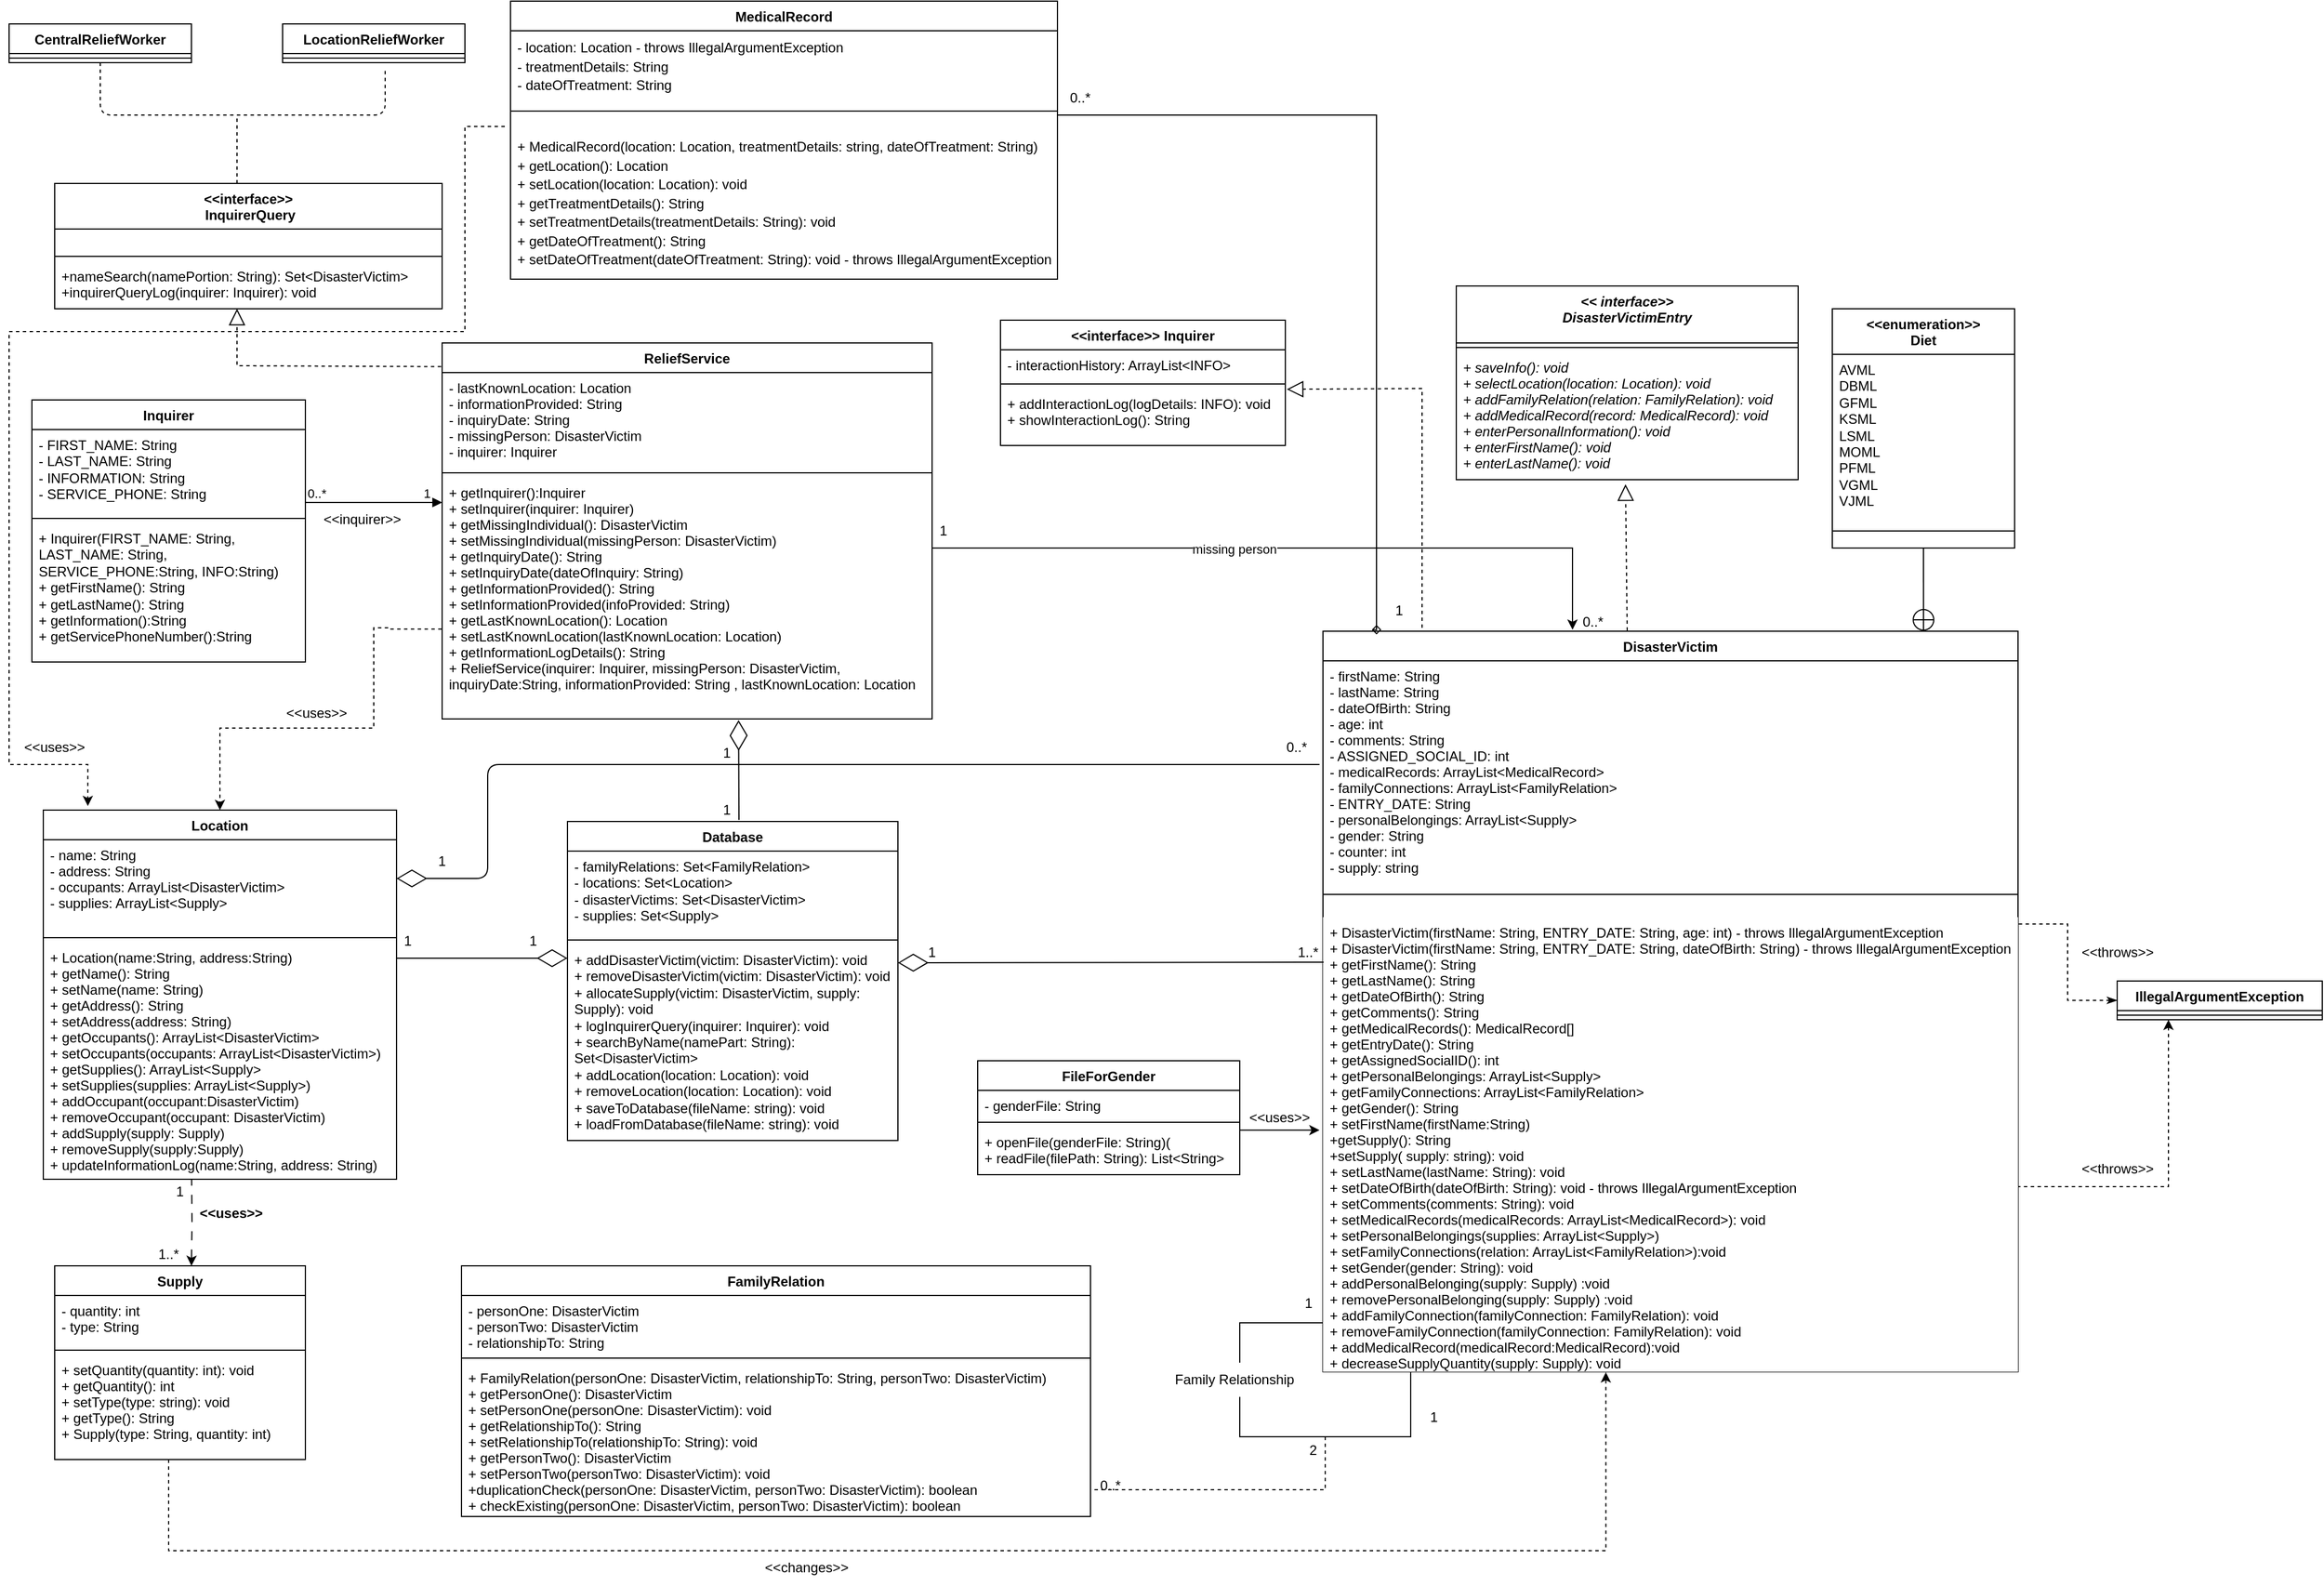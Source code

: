 <mxfile>
    <diagram id="PWnaJAAjkvpCzAV3E7b1" name="Page-1">
        <mxGraphModel dx="1518" dy="1553" grid="1" gridSize="10" guides="0" tooltips="1" connect="1" arrows="1" fold="1" page="1" pageScale="1" pageWidth="850" pageHeight="1100" math="0" shadow="0">
            <root>
                <mxCell id="0"/>
                <mxCell id="1" parent="0"/>
                <mxCell id="8" style="edgeStyle=orthogonalEdgeStyle;rounded=0;orthogonalLoop=1;jettySize=auto;html=1;exitX=0.5;exitY=1;exitDx=0;exitDy=0;entryX=1;entryY=0.826;entryDx=0;entryDy=0;entryPerimeter=0;endArrow=none;endFill=0;dashed=1;" parent="1" source="9" target="17" edge="1">
                    <mxGeometry relative="1" as="geometry">
                        <mxPoint x="655" y="620" as="targetPoint"/>
                    </mxGeometry>
                </mxCell>
                <mxCell id="9" value="" style="html=1;whiteSpace=wrap;" parent="1" vertex="1">
                    <mxGeometry x="580" y="460" width="150" height="100" as="geometry"/>
                </mxCell>
                <mxCell id="10" value="DisasterVictim" style="swimlane;fontStyle=1;align=center;verticalAlign=top;childLayout=stackLayout;horizontal=1;startSize=26;horizontalStack=0;resizeParent=1;resizeParentMax=0;resizeLast=0;collapsible=1;marginBottom=0;" parent="1" vertex="1">
                    <mxGeometry x="653" y="-147" width="610" height="650" as="geometry"/>
                </mxCell>
                <mxCell id="11" value="- firstName: String&#10;- lastName: String&#10;- dateOfBirth: String&#10;- age: int&#10;- comments: String&#10;- ASSIGNED_SOCIAL_ID: int&#10;- medicalRecords: ArrayList&lt;MedicalRecord&gt;&#10;- familyConnections: ArrayList&lt;FamilyRelation&gt;&#10;- ENTRY_DATE: String&#10;- personalBelongings: ArrayList&lt;Supply&gt;&#10;- gender: String&#10;- counter: int&#10;- supply: string&#10;" style="text;strokeColor=none;fillColor=none;align=left;verticalAlign=top;spacingLeft=4;spacingRight=4;overflow=hidden;rotatable=0;points=[[0,0.5],[1,0.5]];portConstraint=eastwest;fontStyle=0" parent="10" vertex="1">
                    <mxGeometry y="26" width="610" height="185" as="geometry"/>
                </mxCell>
                <mxCell id="12" value="" style="line;strokeWidth=1;fillColor=none;align=left;verticalAlign=middle;spacingTop=-1;spacingLeft=3;spacingRight=3;rotatable=0;labelPosition=right;points=[];portConstraint=eastwest;strokeColor=inherit;fontStyle=0" parent="10" vertex="1">
                    <mxGeometry y="211" width="610" height="40" as="geometry"/>
                </mxCell>
                <mxCell id="13" value="+ DisasterVictim(firstName: String, ENTRY_DATE: String, age: int) - throws IllegalArgumentException &#10;+ DisasterVictim(firstName: String, ENTRY_DATE: String, dateOfBirth: String) - throws IllegalArgumentException &#10;+ getFirstName(): String&#10;+ getLastName(): String&#10;+ getDateOfBirth(): String&#10;+ getComments(): String&#10;+ getMedicalRecords(): MedicalRecord[]&#10;+ getEntryDate(): String&#10;+ getAssignedSocialID(): int&#10;+ getPersonalBelongings: ArrayList&lt;Supply&gt;&#10;+ getFamilyConnections: ArrayList&lt;FamilyRelation&gt;&#10;+ getGender(): String&#10;+ setFirstName(firstName:String)&#10;+getSupply(): String&#10;+setSupply( supply: string): void&#10;+ setLastName(lastName: String): void&#10;+ setDateOfBirth(dateOfBirth: String): void - throws IllegalArgumentException &#10;+ setComments(comments: String): void&#10;+ setMedicalRecords(medicalRecords: ArrayList&lt;MedicalRecord&gt;): void&#10;+ setPersonalBelongings(supplies: ArrayList&lt;Supply&gt;)&#10;+ setFamilyConnections(relation: ArrayList&lt;FamilyRelation&gt;):void&#10;+ setGender(gender: String): void&#10;+ addPersonalBelonging(supply: Supply) :void&#10;+ removePersonalBelonging(supply: Supply) :void&#10;+ addFamilyConnection(familyConnection: FamilyRelation): void&#10;+ removeFamilyConnection(familyConnection: FamilyRelation): void&#10;+ addMedicalRecord(medicalRecord:MedicalRecord):void&#10;+ decreaseSupplyQuantity(supply: Supply): void &#10;" style="text;strokeColor=none;fillColor=default;align=left;verticalAlign=top;spacingLeft=4;spacingRight=4;overflow=hidden;rotatable=0;points=[[0,0.5],[1,0.5]];portConstraint=eastwest;fontStyle=0" parent="10" vertex="1">
                    <mxGeometry y="251" width="610" height="399" as="geometry"/>
                </mxCell>
                <mxCell id="14" value="FamilyRelation" style="swimlane;fontStyle=1;align=center;verticalAlign=top;childLayout=stackLayout;horizontal=1;startSize=26;horizontalStack=0;resizeParent=1;resizeParentMax=0;resizeLast=0;collapsible=1;marginBottom=0;" parent="1" vertex="1">
                    <mxGeometry x="-103" y="410" width="552" height="220" as="geometry"/>
                </mxCell>
                <mxCell id="15" value="- personOne: DisasterVictim&#10;- personTwo: DisasterVictim&#10;- relationshipTo: String&#10;&#10;" style="text;strokeColor=none;fillColor=none;align=left;verticalAlign=top;spacingLeft=4;spacingRight=4;overflow=hidden;rotatable=0;points=[[0,0.5],[1,0.5]];portConstraint=eastwest;fontStyle=0" parent="14" vertex="1">
                    <mxGeometry y="26" width="552" height="51" as="geometry"/>
                </mxCell>
                <mxCell id="16" value="" style="line;strokeWidth=1;fillColor=none;align=left;verticalAlign=middle;spacingTop=-1;spacingLeft=3;spacingRight=3;rotatable=0;labelPosition=right;points=[];portConstraint=eastwest;strokeColor=inherit;fontStyle=0" parent="14" vertex="1">
                    <mxGeometry y="77" width="552" height="8" as="geometry"/>
                </mxCell>
                <mxCell id="17" value="+ FamilyRelation(personOne: DisasterVictim, relationshipTo: String, personTwo: DisasterVictim)&#10;+ getPersonOne(): DisasterVictim&#10;+ setPersonOne(personOne: DisasterVictim): void&#10;+ getRelationshipTo(): String&#10;+ setRelationshipTo(relationshipTo: String): void&#10;+ getPersonTwo(): DisasterVictim&#10;+ setPersonTwo(personTwo: DisasterVictim): void&#10;+duplicationCheck(personOne: DisasterVictim, personTwo: DisasterVictim): boolean&#10;+ checkExisting(personOne: DisasterVictim, personTwo: DisasterVictim): boolean&#10;" style="text;strokeColor=none;fillColor=none;align=left;verticalAlign=top;spacingLeft=4;spacingRight=4;overflow=hidden;rotatable=0;points=[[0,0.5],[1,0.5]];portConstraint=eastwest;fontStyle=0" parent="14" vertex="1">
                    <mxGeometry y="85" width="552" height="135" as="geometry"/>
                </mxCell>
                <mxCell id="18" value="ReliefService" style="swimlane;fontStyle=1;align=center;verticalAlign=top;childLayout=stackLayout;horizontal=1;startSize=26;horizontalStack=0;resizeParent=1;resizeParentMax=0;resizeLast=0;collapsible=1;marginBottom=0;" parent="1" vertex="1">
                    <mxGeometry x="-120" y="-400" width="430" height="330" as="geometry"/>
                </mxCell>
                <mxCell id="19" value="- lastKnownLocation: Location&#10;- informationProvided: String&#10;- inquiryDate: String&#10;- missingPerson: DisasterVictim&#10;- inquirer: Inquirer" style="text;strokeColor=none;fillColor=none;align=left;verticalAlign=top;spacingLeft=4;spacingRight=4;overflow=hidden;rotatable=0;points=[[0,0.5],[1,0.5]];portConstraint=eastwest;fontStyle=0" parent="18" vertex="1">
                    <mxGeometry y="26" width="430" height="84" as="geometry"/>
                </mxCell>
                <mxCell id="20" value="" style="line;strokeWidth=1;fillColor=none;align=left;verticalAlign=middle;spacingTop=-1;spacingLeft=3;spacingRight=3;rotatable=0;labelPosition=right;points=[];portConstraint=eastwest;strokeColor=inherit;fontStyle=0" parent="18" vertex="1">
                    <mxGeometry y="110" width="430" height="8" as="geometry"/>
                </mxCell>
                <mxCell id="21" value="+ getInquirer():Inquirer&#10;+ setInquirer(inquirer: Inquirer)&#10;+ getMissingIndividual(): DisasterVictim&#10;+ setMissingIndividual(missingPerson: DisasterVictim)&#10;+ getInquiryDate(): String&#10;+ setInquiryDate(dateOfInquiry: String)&#10;+ getInformationProvided(): String&#10;+ setInformationProvided(infoProvided: String)&#10;+ getLastKnownLocation(): Location&#10;+ setLastKnownLocation(lastKnownLocation: Location)&#10;+ getInformationLogDetails(): String&#10;+ ReliefService(inquirer: Inquirer, missingPerson: DisasterVictim,&#10;inquiryDate:String, informationProvided: String , lastKnownLocation: Location &#10;" style="text;strokeColor=none;fillColor=none;align=left;verticalAlign=top;spacingLeft=4;spacingRight=4;overflow=hidden;rotatable=0;points=[[0,0.5],[1,0.5]];portConstraint=eastwest;fontStyle=0" parent="18" vertex="1">
                    <mxGeometry y="118" width="430" height="212" as="geometry"/>
                </mxCell>
                <mxCell id="22" value="Location" style="swimlane;fontStyle=1;align=center;verticalAlign=top;childLayout=stackLayout;horizontal=1;startSize=26;horizontalStack=0;resizeParent=1;resizeParentMax=0;resizeLast=0;collapsible=1;marginBottom=0;" parent="1" vertex="1">
                    <mxGeometry x="-470" y="10" width="310" height="324" as="geometry"/>
                </mxCell>
                <mxCell id="23" value="- name: String&#10;- address: String&#10;- occupants: ArrayList&lt;DisasterVictim&gt;&#10;- supplies: ArrayList&lt;Supply&gt;&#10;&#10;" style="text;strokeColor=none;fillColor=none;align=left;verticalAlign=top;spacingLeft=4;spacingRight=4;overflow=hidden;rotatable=0;points=[[0,0.5],[1,0.5]];portConstraint=eastwest;fontStyle=0" parent="22" vertex="1">
                    <mxGeometry y="26" width="310" height="82" as="geometry"/>
                </mxCell>
                <mxCell id="24" value="" style="line;strokeWidth=1;fillColor=none;align=left;verticalAlign=middle;spacingTop=-1;spacingLeft=3;spacingRight=3;rotatable=0;labelPosition=right;points=[];portConstraint=eastwest;strokeColor=inherit;fontStyle=0" parent="22" vertex="1">
                    <mxGeometry y="108" width="310" height="8" as="geometry"/>
                </mxCell>
                <mxCell id="25" value="+ Location(name:String, address:String)&#10;+ getName(): String&#10;+ setName(name: String)&#10;+ getAddress(): String&#10;+ setAddress(address: String)&#10;+ getOccupants(): ArrayList&lt;DisasterVictim&gt;&#10;+ setOccupants(occupants: ArrayList&lt;DisasterVictim&gt;)&#10;+ getSupplies(): ArrayList&lt;Supply&gt;&#10;+ setSupplies(supplies: ArrayList&lt;Supply&gt;)&#10;+ addOccupant(occupant:DisasterVictim)&#10;+ removeOccupant(occupant: DisasterVictim)&#10;+ addSupply(supply: Supply)&#10;+ removeSupply(supply:Supply)&#10;+ updateInformationLog(name:String, address: String)&#10;" style="text;strokeColor=none;fillColor=none;align=left;verticalAlign=top;spacingLeft=4;spacingRight=4;overflow=hidden;rotatable=0;points=[[0,0.5],[1,0.5]];portConstraint=eastwest;fontStyle=0" parent="22" vertex="1">
                    <mxGeometry y="116" width="310" height="208" as="geometry"/>
                </mxCell>
                <mxCell id="30" value="Supply" style="swimlane;fontStyle=1;align=center;verticalAlign=top;childLayout=stackLayout;horizontal=1;startSize=26;horizontalStack=0;resizeParent=1;resizeParentMax=0;resizeLast=0;collapsible=1;marginBottom=0;" parent="1" vertex="1">
                    <mxGeometry x="-460" y="410" width="220" height="170" as="geometry"/>
                </mxCell>
                <mxCell id="31" value="- quantity: int &#10;- type: String " style="text;strokeColor=none;fillColor=none;align=left;verticalAlign=top;spacingLeft=4;spacingRight=4;overflow=hidden;rotatable=0;points=[[0,0.5],[1,0.5]];portConstraint=eastwest;fontStyle=0" parent="30" vertex="1">
                    <mxGeometry y="26" width="220" height="44" as="geometry"/>
                </mxCell>
                <mxCell id="32" value="" style="line;strokeWidth=1;fillColor=none;align=left;verticalAlign=middle;spacingTop=-1;spacingLeft=3;spacingRight=3;rotatable=0;labelPosition=right;points=[];portConstraint=eastwest;strokeColor=inherit;fontStyle=0" parent="30" vertex="1">
                    <mxGeometry y="70" width="220" height="8" as="geometry"/>
                </mxCell>
                <mxCell id="33" value="+ setQuantity(quantity: int): void&#10;+ getQuantity(): int &#10;+ setType(type: string): void &#10;+ getType(): String &#10;+ Supply(type: String, quantity: int) " style="text;strokeColor=none;fillColor=none;align=left;verticalAlign=top;spacingLeft=4;spacingRight=4;overflow=hidden;rotatable=0;points=[[0,0.5],[1,0.5]];portConstraint=eastwest;fontStyle=0" parent="30" vertex="1">
                    <mxGeometry y="78" width="220" height="92" as="geometry"/>
                </mxCell>
                <mxCell id="34" value="MedicalRecord" style="swimlane;fontStyle=1;align=center;verticalAlign=top;childLayout=stackLayout;horizontal=1;startSize=26;horizontalStack=0;resizeParent=1;resizeParentMax=0;resizeLast=0;collapsible=1;marginBottom=0;whiteSpace=wrap;html=1;" parent="1" vertex="1">
                    <mxGeometry x="-60" y="-700" width="480" height="244" as="geometry"/>
                </mxCell>
                <mxCell id="35" value="&lt;span id=&quot;docs-internal-guid-a7ea7992-7fff-9580-d091-3d27df31a496&quot;&gt;&lt;p style=&quot;line-height:1.38;margin-top:0pt;margin-bottom:0pt;&quot; dir=&quot;ltr&quot;&gt;&lt;span style=&quot;font-family: Arial, sans-serif; background-color: transparent; font-variant-numeric: normal; font-variant-east-asian: normal; font-variant-alternates: normal; font-variant-position: normal; vertical-align: baseline; white-space-collapse: preserve;&quot;&gt;- location: Location - throws IllegalArgumentException&lt;/span&gt;&lt;/p&gt;&lt;p style=&quot;line-height:1.38;margin-top:0pt;margin-bottom:0pt;&quot; dir=&quot;ltr&quot;&gt;&lt;span style=&quot;font-family: Arial, sans-serif; background-color: transparent; font-variant-numeric: normal; font-variant-east-asian: normal; font-variant-alternates: normal; font-variant-position: normal; vertical-align: baseline; white-space-collapse: preserve;&quot;&gt;- treatmentDetails: String&lt;/span&gt;&lt;/p&gt;&lt;p style=&quot;line-height:1.38;margin-top:0pt;margin-bottom:0pt;&quot; dir=&quot;ltr&quot;&gt;&lt;span style=&quot;font-family: Arial, sans-serif; background-color: transparent; font-variant-numeric: normal; font-variant-east-asian: normal; font-variant-alternates: normal; font-variant-position: normal; vertical-align: baseline; white-space-collapse: preserve;&quot;&gt;- dateOfTreatment: String&lt;/span&gt;&lt;span style=&quot;font-family: Arial, sans-serif; background-color: transparent; font-variant-numeric: normal; font-variant-east-asian: normal; font-variant-alternates: normal; font-variant-position: normal; vertical-align: baseline; white-space-collapse: preserve;&quot;&gt;&lt;br&gt;&lt;br&gt;&lt;/span&gt;&lt;/p&gt;&lt;br&gt;&lt;/span&gt;" style="text;strokeColor=none;fillColor=none;align=left;verticalAlign=top;spacingLeft=4;spacingRight=4;overflow=hidden;rotatable=0;points=[[0,0.5],[1,0.5]];portConstraint=eastwest;whiteSpace=wrap;html=1;fontStyle=0" parent="34" vertex="1">
                    <mxGeometry y="26" width="480" height="54" as="geometry"/>
                </mxCell>
                <mxCell id="36" value="" style="line;strokeWidth=1;fillColor=none;align=left;verticalAlign=middle;spacingTop=-1;spacingLeft=3;spacingRight=3;rotatable=0;labelPosition=right;points=[];portConstraint=eastwest;strokeColor=inherit;fontStyle=0" parent="34" vertex="1">
                    <mxGeometry y="80" width="480" height="33" as="geometry"/>
                </mxCell>
                <mxCell id="37" value="&lt;p style=&quot;line-height: 1.38; margin-top: 0pt; margin-bottom: 0pt;&quot; dir=&quot;ltr&quot;&gt;&lt;span style=&quot;font-family: Arial, sans-serif; background-color: transparent; font-variant-numeric: normal; font-variant-east-asian: normal; font-variant-alternates: normal; font-variant-position: normal; vertical-align: baseline; white-space-collapse: preserve;&quot;&gt;&lt;font style=&quot;font-size: 12px;&quot;&gt;+ MedicalRecord(location: Location, treatmentDetails: string, dateOfTreatment: String)&lt;/font&gt;&lt;/span&gt;&lt;/p&gt;&lt;p style=&quot;line-height: 1.38; margin-top: 0pt; margin-bottom: 0pt;&quot; dir=&quot;ltr&quot;&gt;&lt;span style=&quot;font-family: Arial, sans-serif; background-color: transparent; font-variant-numeric: normal; font-variant-east-asian: normal; font-variant-alternates: normal; font-variant-position: normal; vertical-align: baseline; white-space-collapse: preserve;&quot;&gt;&lt;font style=&quot;font-size: 12px;&quot;&gt;+ getLocation(): Location&lt;/font&gt;&lt;/span&gt;&lt;/p&gt;&lt;p style=&quot;line-height: 1.38; margin-top: 0pt; margin-bottom: 0pt;&quot; dir=&quot;ltr&quot;&gt;&lt;span style=&quot;font-family: Arial, sans-serif; background-color: transparent; font-variant-numeric: normal; font-variant-east-asian: normal; font-variant-alternates: normal; font-variant-position: normal; vertical-align: baseline; white-space-collapse: preserve;&quot;&gt;&lt;font style=&quot;font-size: 12px;&quot;&gt;+ setLocation(location: Location): void&lt;/font&gt;&lt;/span&gt;&lt;/p&gt;&lt;p style=&quot;line-height: 1.38; margin-top: 0pt; margin-bottom: 0pt;&quot; dir=&quot;ltr&quot;&gt;&lt;span style=&quot;font-family: Arial, sans-serif; background-color: transparent; font-variant-numeric: normal; font-variant-east-asian: normal; font-variant-alternates: normal; font-variant-position: normal; vertical-align: baseline; white-space-collapse: preserve;&quot;&gt;&lt;font style=&quot;font-size: 12px;&quot;&gt;+ getTreatmentDetails(): String&lt;/font&gt;&lt;/span&gt;&lt;/p&gt;&lt;p style=&quot;line-height: 1.38; margin-top: 0pt; margin-bottom: 0pt;&quot; dir=&quot;ltr&quot;&gt;&lt;span style=&quot;font-family: Arial, sans-serif; background-color: transparent; font-variant-numeric: normal; font-variant-east-asian: normal; font-variant-alternates: normal; font-variant-position: normal; vertical-align: baseline; white-space-collapse: preserve;&quot;&gt;&lt;font style=&quot;font-size: 12px;&quot;&gt;+ setTreatmentDetails(treatmentDetails: String): void&lt;/font&gt;&lt;/span&gt;&lt;/p&gt;&lt;p style=&quot;line-height: 1.38; margin-top: 0pt; margin-bottom: 0pt;&quot; dir=&quot;ltr&quot;&gt;&lt;span style=&quot;font-family: Arial, sans-serif; background-color: transparent; font-variant-numeric: normal; font-variant-east-asian: normal; font-variant-alternates: normal; font-variant-position: normal; vertical-align: baseline; white-space-collapse: preserve;&quot;&gt;&lt;font style=&quot;font-size: 12px;&quot;&gt;+ getDateOfTreatment(): String&lt;/font&gt;&lt;/span&gt;&lt;/p&gt;&lt;p style=&quot;line-height: 1.38; margin-top: 0pt; margin-bottom: 0pt;&quot; dir=&quot;ltr&quot;&gt;&lt;span style=&quot;font-family: Arial, sans-serif; background-color: transparent; font-variant-numeric: normal; font-variant-east-asian: normal; font-variant-alternates: normal; font-variant-position: normal; vertical-align: baseline; white-space-collapse: preserve;&quot;&gt;&lt;font style=&quot;font-size: 12px;&quot;&gt;+ setDateOfTreatment(dateOfTreatment: String): void - throws IllegalArgumentException&lt;/font&gt;&lt;/span&gt;&lt;/p&gt;" style="text;strokeColor=none;fillColor=none;align=left;verticalAlign=top;spacingLeft=4;spacingRight=4;overflow=hidden;rotatable=0;points=[[0,0.5],[1,0.5]];portConstraint=eastwest;whiteSpace=wrap;html=1;fontStyle=0" parent="34" vertex="1">
                    <mxGeometry y="113" width="480" height="131" as="geometry"/>
                </mxCell>
                <mxCell id="41" value="&amp;lt;&amp;lt;enumeration&amp;gt;&amp;gt; &lt;br&gt;Diet" style="swimlane;fontStyle=1;align=center;verticalAlign=top;childLayout=stackLayout;horizontal=1;startSize=40;horizontalStack=0;resizeParent=1;resizeParentMax=0;resizeLast=0;collapsible=1;marginBottom=0;whiteSpace=wrap;html=1;" parent="1" vertex="1">
                    <mxGeometry x="1100" y="-430" width="160" height="210" as="geometry"/>
                </mxCell>
                <mxCell id="42" value="&lt;div&gt;AVML&amp;nbsp;&lt;/div&gt;&lt;div&gt;DBML&amp;nbsp;&lt;/div&gt;&lt;div&gt;GFML&amp;nbsp;&lt;/div&gt;&lt;div&gt;KSML&lt;/div&gt;&lt;div&gt;LSML&amp;nbsp;&lt;/div&gt;&lt;div&gt;MOML&lt;/div&gt;&lt;div&gt;PFML&amp;nbsp;&lt;/div&gt;&lt;div&gt;VGML&amp;nbsp;&lt;/div&gt;&lt;div&gt;VJML&lt;/div&gt;&lt;div&gt;&lt;br&gt;&lt;/div&gt;" style="text;strokeColor=none;fillColor=none;align=left;verticalAlign=top;spacingLeft=4;spacingRight=4;overflow=hidden;rotatable=0;points=[[0,0.5],[1,0.5]];portConstraint=eastwest;whiteSpace=wrap;html=1;fontStyle=0" parent="41" vertex="1">
                    <mxGeometry y="40" width="160" height="140" as="geometry"/>
                </mxCell>
                <mxCell id="43" value="" style="line;strokeWidth=1;fillColor=none;align=left;verticalAlign=middle;spacingTop=-1;spacingLeft=3;spacingRight=3;rotatable=0;labelPosition=right;points=[];portConstraint=eastwest;strokeColor=inherit;fontStyle=0" parent="41" vertex="1">
                    <mxGeometry y="180" width="160" height="30" as="geometry"/>
                </mxCell>
                <mxCell id="58" value="" style="endArrow=circlePlus;startArrow=none;endFill=0;startFill=0;endSize=8;html=1;rounded=0;exitX=0.5;exitY=1;exitDx=0;exitDy=0;entryX=0.864;entryY=0;entryDx=0;entryDy=0;entryPerimeter=0;" parent="1" source="41" target="10" edge="1">
                    <mxGeometry width="160" relative="1" as="geometry">
                        <mxPoint x="680" y="-260" as="sourcePoint"/>
                        <mxPoint x="840" y="-260" as="targetPoint"/>
                    </mxGeometry>
                </mxCell>
                <mxCell id="60" value="Family Relationship" style="text;html=1;align=center;verticalAlign=middle;resizable=0;points=[];autosize=1;fillColor=default;" parent="1" vertex="1">
                    <mxGeometry x="510" y="495" width="130" height="30" as="geometry"/>
                </mxCell>
                <mxCell id="61" value="0..*" style="text;html=1;align=center;verticalAlign=middle;resizable=0;points=[];autosize=1;strokeColor=none;fillColor=none;" parent="1" vertex="1">
                    <mxGeometry x="446" y="588" width="40" height="30" as="geometry"/>
                </mxCell>
                <mxCell id="62" value="2" style="text;html=1;align=center;verticalAlign=middle;resizable=0;points=[];autosize=1;strokeColor=none;fillColor=none;" parent="1" vertex="1">
                    <mxGeometry x="629" y="557" width="30" height="30" as="geometry"/>
                </mxCell>
                <mxCell id="63" value="1" style="text;html=1;align=center;verticalAlign=middle;resizable=0;points=[];autosize=1;strokeColor=none;fillColor=none;" parent="1" vertex="1">
                    <mxGeometry x="625" y="428" width="30" height="30" as="geometry"/>
                </mxCell>
                <mxCell id="64" value="1" style="text;html=1;align=center;verticalAlign=middle;resizable=0;points=[];autosize=1;strokeColor=none;fillColor=none;" parent="1" vertex="1">
                    <mxGeometry x="735" y="528" width="30" height="30" as="geometry"/>
                </mxCell>
                <mxCell id="65" style="edgeStyle=orthogonalEdgeStyle;rounded=0;orthogonalLoop=1;jettySize=auto;html=1;exitX=0.25;exitY=1;exitDx=0;exitDy=0;entryX=1;entryY=0.75;entryDx=0;entryDy=0;dashed=1;startArrow=classic;startFill=1;endArrow=none;endFill=0;" parent="1" source="66" target="10" edge="1">
                    <mxGeometry relative="1" as="geometry"/>
                </mxCell>
                <mxCell id="66" value="IllegalArgumentException" style="swimlane;fontStyle=1;align=center;verticalAlign=top;childLayout=stackLayout;horizontal=1;startSize=26;horizontalStack=0;resizeParent=1;resizeParentMax=0;resizeLast=0;collapsible=1;marginBottom=0;whiteSpace=wrap;html=1;" parent="1" vertex="1">
                    <mxGeometry x="1350" y="160" width="180" height="34" as="geometry"/>
                </mxCell>
                <mxCell id="67" value="" style="line;strokeWidth=1;fillColor=none;align=left;verticalAlign=middle;spacingTop=-1;spacingLeft=3;spacingRight=3;rotatable=0;labelPosition=right;points=[];portConstraint=eastwest;strokeColor=inherit;" parent="66" vertex="1">
                    <mxGeometry y="26" width="180" height="8" as="geometry"/>
                </mxCell>
                <mxCell id="68" style="edgeStyle=orthogonalEdgeStyle;rounded=0;orthogonalLoop=1;jettySize=auto;html=1;exitX=0;exitY=0.5;exitDx=0;exitDy=0;entryX=1;entryY=0.015;entryDx=0;entryDy=0;entryPerimeter=0;endArrow=none;endFill=0;startArrow=classicThin;startFill=1;dashed=1;" parent="1" source="66" target="13" edge="1">
                    <mxGeometry relative="1" as="geometry"/>
                </mxCell>
                <mxCell id="69" value="&amp;lt;&amp;lt;throws&amp;gt;&amp;gt;" style="text;html=1;align=center;verticalAlign=middle;resizable=0;points=[];autosize=1;strokeColor=none;fillColor=none;" parent="1" vertex="1">
                    <mxGeometry x="1305" y="120" width="90" height="30" as="geometry"/>
                </mxCell>
                <mxCell id="70" value="&amp;lt;&amp;lt;throws&amp;gt;&amp;gt;" style="text;html=1;align=center;verticalAlign=middle;resizable=0;points=[];autosize=1;strokeColor=none;fillColor=none;" parent="1" vertex="1">
                    <mxGeometry x="1305" y="310" width="90" height="30" as="geometry"/>
                </mxCell>
                <mxCell id="71" value="Database" style="swimlane;fontStyle=1;align=center;verticalAlign=top;childLayout=stackLayout;horizontal=1;startSize=26;horizontalStack=0;resizeParent=1;resizeParentMax=0;resizeLast=0;collapsible=1;marginBottom=0;whiteSpace=wrap;html=1;" parent="1" vertex="1">
                    <mxGeometry x="-10" y="20" width="290" height="280" as="geometry"/>
                </mxCell>
                <mxCell id="72" value="&lt;div&gt;&lt;span style=&quot;background-color: initial;&quot;&gt;- familyRelations: Set&amp;lt;FamilyRelation&amp;gt;&lt;/span&gt;&lt;/div&gt;&lt;div&gt;- locations: Set&amp;lt;Location&amp;gt;&lt;/div&gt;&lt;div&gt;&lt;div&gt;- disasterVictims: Set&amp;lt;DisasterVictim&amp;gt;&lt;/div&gt;&lt;div&gt;- supplies: Set&amp;lt;Supply&amp;gt;&lt;/div&gt;&lt;/div&gt;&lt;div&gt;&lt;br&gt;&lt;/div&gt;" style="text;strokeColor=none;fillColor=none;align=left;verticalAlign=top;spacingLeft=4;spacingRight=4;overflow=hidden;rotatable=0;points=[[0,0.5],[1,0.5]];portConstraint=eastwest;whiteSpace=wrap;html=1;" parent="71" vertex="1">
                    <mxGeometry y="26" width="290" height="74" as="geometry"/>
                </mxCell>
                <mxCell id="73" value="" style="line;strokeWidth=1;fillColor=none;align=left;verticalAlign=middle;spacingTop=-1;spacingLeft=3;spacingRight=3;rotatable=0;labelPosition=right;points=[];portConstraint=eastwest;strokeColor=inherit;" parent="71" vertex="1">
                    <mxGeometry y="100" width="290" height="8" as="geometry"/>
                </mxCell>
                <mxCell id="74" value="&lt;div&gt;+ addDisasterVictim(victim: DisasterVictim): void&lt;/div&gt;&lt;div&gt;+ removeDisasterVictim(victim: DisasterVictim): void&lt;/div&gt;&lt;div&gt;+ allocateSupply(victim: DisasterVictim, supply: Supply): void&lt;/div&gt;&lt;div&gt;+ logInquirerQuery(inquirer: Inquirer): void&lt;/div&gt;&lt;div&gt;+ searchByName(namePart: String): Set&amp;lt;DisasterVictim&amp;gt;&lt;/div&gt;&lt;div&gt;+ addLocation(location: Location): void&lt;/div&gt;&lt;div&gt;+ removeLocation(location: Location): void&lt;/div&gt;&lt;div&gt;+ saveToDatabase(fileName: string): void &amp;nbsp;&amp;nbsp;&lt;/div&gt;&lt;div&gt;+ loadFromDatabase(fileName: string): void&lt;/div&gt;&lt;div&gt;&lt;br&gt;&lt;/div&gt;" style="text;strokeColor=none;fillColor=none;align=left;verticalAlign=top;spacingLeft=4;spacingRight=4;overflow=hidden;rotatable=0;points=[[0,0.5],[1,0.5]];portConstraint=eastwest;whiteSpace=wrap;html=1;" parent="71" vertex="1">
                    <mxGeometry y="108" width="290" height="172" as="geometry"/>
                </mxCell>
                <mxCell id="86" value="&lt;&lt; interface&gt;&gt;&#10;DisasterVictimEntry" style="swimlane;fontStyle=3;align=center;verticalAlign=top;childLayout=stackLayout;horizontal=1;startSize=50;horizontalStack=0;resizeParent=1;resizeParentMax=0;resizeLast=0;collapsible=1;marginBottom=0;" parent="1" vertex="1">
                    <mxGeometry x="770" y="-450" width="300" height="170" as="geometry"/>
                </mxCell>
                <mxCell id="87" value="" style="line;strokeWidth=1;fillColor=none;align=left;verticalAlign=middle;spacingTop=-1;spacingLeft=3;spacingRight=3;rotatable=0;labelPosition=right;points=[];portConstraint=eastwest;strokeColor=inherit;fontStyle=2" parent="86" vertex="1">
                    <mxGeometry y="50" width="300" height="8" as="geometry"/>
                </mxCell>
                <mxCell id="88" value="+ saveInfo(): void &#10;+ selectLocation(location: Location): void &#10;+ addFamilyRelation(relation: FamilyRelation): void&#10;+ addMedicalRecord(record: MedicalRecord): void&#10;+ enterPersonalInformation(): void&#10;+ enterFirstName(): void&#10;+ enterLastName(): void&#10;&#10;&#10;" style="text;strokeColor=none;fillColor=none;align=left;verticalAlign=top;spacingLeft=4;spacingRight=4;overflow=hidden;rotatable=0;points=[[0,0.5],[1,0.5]];portConstraint=eastwest;fontStyle=2" parent="86" vertex="1">
                    <mxGeometry y="58" width="300" height="112" as="geometry"/>
                </mxCell>
                <mxCell id="102" value="Inquirer" style="swimlane;fontStyle=1;align=center;verticalAlign=top;childLayout=stackLayout;horizontal=1;startSize=26;horizontalStack=0;resizeParent=1;resizeParentMax=0;resizeLast=0;collapsible=1;marginBottom=0;whiteSpace=wrap;html=1;" parent="1" vertex="1">
                    <mxGeometry x="-480" y="-350" width="240" height="230" as="geometry"/>
                </mxCell>
                <mxCell id="103" value="&lt;div&gt;- FIRST_NAME: String&lt;/div&gt;&lt;div&gt;- LAST_NAME: String&lt;/div&gt;&lt;div&gt;- INFORMATION: String&lt;/div&gt;&lt;div&gt;- SERVICE_PHONE: String&lt;/div&gt;&lt;div&gt;&lt;br&gt;&lt;/div&gt;" style="text;strokeColor=none;fillColor=none;align=left;verticalAlign=top;spacingLeft=4;spacingRight=4;overflow=hidden;rotatable=0;points=[[0,0.5],[1,0.5]];portConstraint=eastwest;whiteSpace=wrap;html=1;" parent="102" vertex="1">
                    <mxGeometry y="26" width="240" height="74" as="geometry"/>
                </mxCell>
                <mxCell id="104" value="" style="line;strokeWidth=1;fillColor=none;align=left;verticalAlign=middle;spacingTop=-1;spacingLeft=3;spacingRight=3;rotatable=0;labelPosition=right;points=[];portConstraint=eastwest;strokeColor=inherit;" parent="102" vertex="1">
                    <mxGeometry y="100" width="240" height="8" as="geometry"/>
                </mxCell>
                <mxCell id="105" value="&lt;div&gt;+ Inquirer(FIRST_NAME: String, LAST_NAME: String, SERVICE_PHONE:String, INFO:String)&lt;/div&gt;&lt;div&gt;+ getFirstName(): String&lt;/div&gt;&lt;div&gt;+ getLastName(): String&lt;/div&gt;&lt;div&gt;+ getInformation():String&lt;/div&gt;&lt;div&gt;+ getServicePhoneNumber():String&lt;/div&gt;&lt;div&gt;&lt;br&gt;&lt;/div&gt;" style="text;strokeColor=none;fillColor=none;align=left;verticalAlign=top;spacingLeft=4;spacingRight=4;overflow=hidden;rotatable=0;points=[[0,0.5],[1,0.5]];portConstraint=eastwest;whiteSpace=wrap;html=1;" parent="102" vertex="1">
                    <mxGeometry y="108" width="240" height="122" as="geometry"/>
                </mxCell>
                <mxCell id="110" value="" style="endArrow=block;endFill=1;html=1;edgeStyle=orthogonalEdgeStyle;align=left;verticalAlign=top;" parent="1" edge="1">
                    <mxGeometry x="-1" relative="1" as="geometry">
                        <mxPoint x="-240" y="-260" as="sourcePoint"/>
                        <mxPoint x="-120" y="-260" as="targetPoint"/>
                    </mxGeometry>
                </mxCell>
                <mxCell id="114" value="" style="endArrow=none;html=1;edgeStyle=orthogonalEdgeStyle;" parent="1" edge="1">
                    <mxGeometry relative="1" as="geometry">
                        <mxPoint x="-240" y="-260" as="sourcePoint"/>
                        <mxPoint x="-130" y="-260" as="targetPoint"/>
                    </mxGeometry>
                </mxCell>
                <mxCell id="115" value="0..*" style="edgeLabel;resizable=0;html=1;align=left;verticalAlign=bottom;" parent="114" connectable="0" vertex="1">
                    <mxGeometry x="-1" relative="1" as="geometry"/>
                </mxCell>
                <mxCell id="116" value="1" style="edgeLabel;resizable=0;html=1;align=right;verticalAlign=bottom;" parent="114" connectable="0" vertex="1">
                    <mxGeometry x="1" relative="1" as="geometry"/>
                </mxCell>
                <mxCell id="122" value="&lt;div&gt;&amp;lt;&amp;lt;interface&amp;gt;&amp;gt;&lt;/div&gt;&lt;div&gt;&amp;nbsp;InquirerQuery&lt;/div&gt;" style="swimlane;fontStyle=1;align=center;verticalAlign=top;childLayout=stackLayout;horizontal=1;startSize=40;horizontalStack=0;resizeParent=1;resizeParentMax=0;resizeLast=0;collapsible=1;marginBottom=0;whiteSpace=wrap;html=1;" parent="1" vertex="1">
                    <mxGeometry x="-460" y="-540" width="340" height="110" as="geometry"/>
                </mxCell>
                <mxCell id="123" value="&lt;div&gt;&lt;br&gt;&lt;/div&gt;" style="text;strokeColor=none;fillColor=none;align=left;verticalAlign=top;spacingLeft=4;spacingRight=4;overflow=hidden;rotatable=0;points=[[0,0.5],[1,0.5]];portConstraint=eastwest;whiteSpace=wrap;html=1;" parent="122" vertex="1">
                    <mxGeometry y="40" width="340" height="20" as="geometry"/>
                </mxCell>
                <mxCell id="124" value="" style="line;strokeWidth=1;fillColor=none;align=left;verticalAlign=middle;spacingTop=-1;spacingLeft=3;spacingRight=3;rotatable=0;labelPosition=right;points=[];portConstraint=eastwest;strokeColor=inherit;" parent="122" vertex="1">
                    <mxGeometry y="60" width="340" height="8" as="geometry"/>
                </mxCell>
                <mxCell id="125" value="+nameSearch(namePortion: String): Set&amp;lt;DisasterVictim&amp;gt;&lt;br&gt;+inquirerQueryLog(inquirer: Inquirer): void" style="text;strokeColor=none;fillColor=none;align=left;verticalAlign=top;spacingLeft=4;spacingRight=4;overflow=hidden;rotatable=0;points=[[0,0.5],[1,0.5]];portConstraint=eastwest;whiteSpace=wrap;html=1;" parent="122" vertex="1">
                    <mxGeometry y="68" width="340" height="42" as="geometry"/>
                </mxCell>
                <mxCell id="126" value="" style="endArrow=block;dashed=1;endFill=0;endSize=12;html=1;rounded=0;exitX=-0.002;exitY=0.063;exitDx=0;exitDy=0;exitPerimeter=0;" parent="1" source="18" edge="1">
                    <mxGeometry width="160" relative="1" as="geometry">
                        <mxPoint x="-340" y="-380" as="sourcePoint"/>
                        <mxPoint x="-300" y="-430" as="targetPoint"/>
                        <Array as="points">
                            <mxPoint x="-300" y="-380"/>
                        </Array>
                    </mxGeometry>
                </mxCell>
                <mxCell id="127" style="edgeStyle=orthogonalEdgeStyle;rounded=0;orthogonalLoop=1;jettySize=auto;html=1;exitX=-0.001;exitY=0.628;exitDx=0;exitDy=0;dashed=1;endArrow=classic;endFill=1;entryX=0.5;entryY=0;entryDx=0;entryDy=0;exitPerimeter=0;" parent="1" source="21" target="22" edge="1">
                    <mxGeometry relative="1" as="geometry">
                        <mxPoint x="-360" y="-62.42" as="targetPoint"/>
                        <mxPoint x="-165.5" y="-90.0" as="sourcePoint"/>
                        <Array as="points">
                            <mxPoint x="-166" y="-149"/>
                            <mxPoint x="-166" y="-150"/>
                            <mxPoint x="-180" y="-150"/>
                            <mxPoint x="-180" y="-62"/>
                            <mxPoint x="-315" y="-62"/>
                        </Array>
                    </mxGeometry>
                </mxCell>
                <mxCell id="129" style="edgeStyle=orthogonalEdgeStyle;rounded=0;orthogonalLoop=1;jettySize=auto;html=1;dashed=1;dashPattern=8 8;endArrow=none;endFill=0;startArrow=classic;startFill=1;entryX=0.42;entryY=1.002;entryDx=0;entryDy=0;entryPerimeter=0;" parent="1" target="25" edge="1">
                    <mxGeometry relative="1" as="geometry">
                        <mxPoint x="-340" y="340" as="targetPoint"/>
                        <Array as="points"/>
                        <mxPoint x="-340" y="410" as="sourcePoint"/>
                    </mxGeometry>
                </mxCell>
                <mxCell id="130" value="&lt;&lt;uses&gt;&gt;" style="text;align=center;fontStyle=1;verticalAlign=middle;spacingLeft=3;spacingRight=3;strokeColor=none;rotatable=0;points=[[0,0.5],[1,0.5]];portConstraint=eastwest;" parent="1" vertex="1">
                    <mxGeometry x="-340" y="350" width="70" height="26" as="geometry"/>
                </mxCell>
                <mxCell id="134" value="1..*" style="text;html=1;strokeColor=none;fillColor=none;align=center;verticalAlign=middle;whiteSpace=wrap;rounded=0;" parent="1" vertex="1">
                    <mxGeometry x="-380" y="390" width="40" height="20" as="geometry"/>
                </mxCell>
                <mxCell id="135" value="1" style="text;html=1;strokeColor=none;fillColor=none;align=center;verticalAlign=middle;whiteSpace=wrap;rounded=0;" parent="1" vertex="1">
                    <mxGeometry x="-380" y="330" width="60" height="30" as="geometry"/>
                </mxCell>
                <mxCell id="136" style="edgeStyle=orthogonalEdgeStyle;rounded=0;orthogonalLoop=1;jettySize=auto;html=1;endArrow=classic;endFill=1;dashed=1;entryX=0.407;entryY=1.001;entryDx=0;entryDy=0;entryPerimeter=0;" parent="1" target="13" edge="1">
                    <mxGeometry relative="1" as="geometry">
                        <mxPoint x="1430" y="660" as="targetPoint"/>
                        <Array as="points">
                            <mxPoint x="-360" y="660"/>
                            <mxPoint x="901" y="660"/>
                        </Array>
                        <mxPoint x="-360" y="580" as="sourcePoint"/>
                    </mxGeometry>
                </mxCell>
                <mxCell id="137" value="&amp;lt;&amp;lt;changes&amp;gt;&amp;gt;" style="text;html=1;strokeColor=none;fillColor=none;align=center;verticalAlign=middle;whiteSpace=wrap;rounded=0;" parent="1" vertex="1">
                    <mxGeometry x="170" y="660" width="60" height="30" as="geometry"/>
                </mxCell>
                <mxCell id="139" value="&amp;lt;&amp;lt;uses&amp;gt;&amp;gt;" style="text;html=1;strokeColor=none;fillColor=none;align=center;verticalAlign=middle;whiteSpace=wrap;rounded=0;" parent="1" vertex="1">
                    <mxGeometry x="-260" y="-90" width="60" height="30" as="geometry"/>
                </mxCell>
                <mxCell id="140" value="&amp;lt;&amp;lt;inquirer&amp;gt;&amp;gt;" style="text;html=1;strokeColor=none;fillColor=none;align=center;verticalAlign=middle;whiteSpace=wrap;rounded=0;" parent="1" vertex="1">
                    <mxGeometry x="-220" y="-260" width="60" height="30" as="geometry"/>
                </mxCell>
                <mxCell id="141" value="" style="endArrow=diamondThin;endFill=0;endSize=24;html=1;" parent="1" edge="1">
                    <mxGeometry width="160" relative="1" as="geometry">
                        <mxPoint x="-160" y="140" as="sourcePoint"/>
                        <mxPoint x="-10" y="140" as="targetPoint"/>
                    </mxGeometry>
                </mxCell>
                <mxCell id="144" value="1" style="text;html=1;strokeColor=none;fillColor=none;align=center;verticalAlign=middle;whiteSpace=wrap;rounded=0;" parent="1" vertex="1">
                    <mxGeometry x="-180" y="110" width="60" height="30" as="geometry"/>
                </mxCell>
                <mxCell id="145" value="1" style="text;html=1;strokeColor=none;fillColor=none;align=center;verticalAlign=middle;whiteSpace=wrap;rounded=0;" parent="1" vertex="1">
                    <mxGeometry x="-70" y="110" width="60" height="30" as="geometry"/>
                </mxCell>
                <mxCell id="146" value="" style="endArrow=diamondThin;endFill=0;endSize=24;html=1;exitX=0.001;exitY=0.099;exitDx=0;exitDy=0;exitPerimeter=0;" parent="1" source="13" edge="1">
                    <mxGeometry width="160" relative="1" as="geometry">
                        <mxPoint x="650" y="148" as="sourcePoint"/>
                        <mxPoint x="280" y="144" as="targetPoint"/>
                    </mxGeometry>
                </mxCell>
                <mxCell id="148" value="1" style="text;html=1;strokeColor=none;fillColor=none;align=center;verticalAlign=middle;whiteSpace=wrap;rounded=0;" parent="1" vertex="1">
                    <mxGeometry x="280" y="120" width="60" height="30" as="geometry"/>
                </mxCell>
                <mxCell id="149" value="1..*" style="text;html=1;strokeColor=none;fillColor=none;align=center;verticalAlign=middle;whiteSpace=wrap;rounded=0;" parent="1" vertex="1">
                    <mxGeometry x="610" y="120" width="60" height="30" as="geometry"/>
                </mxCell>
                <mxCell id="150" value="" style="endArrow=diamondThin;endFill=0;endSize=24;html=1;entryX=0.605;entryY=1.005;entryDx=0;entryDy=0;entryPerimeter=0;exitX=0.519;exitY=-0.005;exitDx=0;exitDy=0;exitPerimeter=0;" parent="1" source="71" target="21" edge="1">
                    <mxGeometry width="160" relative="1" as="geometry">
                        <mxPoint x="140" y="-20" as="sourcePoint"/>
                        <mxPoint x="220" y="-20" as="targetPoint"/>
                    </mxGeometry>
                </mxCell>
                <mxCell id="153" value="1" style="text;html=1;strokeColor=none;fillColor=none;align=center;verticalAlign=middle;whiteSpace=wrap;rounded=0;" parent="1" vertex="1">
                    <mxGeometry x="120" width="20" height="20" as="geometry"/>
                </mxCell>
                <mxCell id="156" value="1" style="text;html=1;strokeColor=none;fillColor=none;align=center;verticalAlign=middle;whiteSpace=wrap;rounded=0;" parent="1" vertex="1">
                    <mxGeometry x="120" y="-50" width="20" height="20" as="geometry"/>
                </mxCell>
                <mxCell id="157" value="FileForGender" style="swimlane;fontStyle=1;align=center;verticalAlign=top;childLayout=stackLayout;horizontal=1;startSize=26;horizontalStack=0;resizeParent=1;resizeParentMax=0;resizeLast=0;collapsible=1;marginBottom=0;" parent="1" vertex="1">
                    <mxGeometry x="350" y="230" width="230" height="100" as="geometry"/>
                </mxCell>
                <mxCell id="158" value="- genderFile: String" style="text;strokeColor=none;fillColor=none;align=left;verticalAlign=top;spacingLeft=4;spacingRight=4;overflow=hidden;rotatable=0;points=[[0,0.5],[1,0.5]];portConstraint=eastwest;" parent="157" vertex="1">
                    <mxGeometry y="26" width="230" height="24" as="geometry"/>
                </mxCell>
                <mxCell id="159" value="" style="line;strokeWidth=1;fillColor=none;align=left;verticalAlign=middle;spacingTop=-1;spacingLeft=3;spacingRight=3;rotatable=0;labelPosition=right;points=[];portConstraint=eastwest;strokeColor=inherit;" parent="157" vertex="1">
                    <mxGeometry y="50" width="230" height="8" as="geometry"/>
                </mxCell>
                <mxCell id="162" style="edgeStyle=orthogonalEdgeStyle;rounded=0;orthogonalLoop=1;jettySize=auto;html=1;endArrow=none;endFill=0;startArrow=classic;startFill=1;entryX=1;entryY=0.04;entryDx=0;entryDy=0;entryPerimeter=0;" parent="157" target="160" edge="1">
                    <mxGeometry relative="1" as="geometry">
                        <mxPoint x="150" y="60" as="targetPoint"/>
                        <mxPoint x="300" y="60.93" as="sourcePoint"/>
                        <Array as="points">
                            <mxPoint x="230" y="61"/>
                        </Array>
                    </mxGeometry>
                </mxCell>
                <mxCell id="160" value="+ openFile(genderFile: String)(&#10;+ readFile(filePath: String): List&lt;String&gt;" style="text;strokeColor=none;fillColor=none;align=left;verticalAlign=top;spacingLeft=4;spacingRight=4;overflow=hidden;rotatable=0;points=[[0,0.5],[1,0.5]];portConstraint=eastwest;" parent="157" vertex="1">
                    <mxGeometry y="58" width="230" height="42" as="geometry"/>
                </mxCell>
                <mxCell id="163" value="&amp;lt;&amp;lt;uses&amp;gt;&amp;gt;" style="text;html=1;strokeColor=none;fillColor=none;align=center;verticalAlign=middle;whiteSpace=wrap;rounded=0;" parent="1" vertex="1">
                    <mxGeometry x="590" y="270" width="50" height="20" as="geometry"/>
                </mxCell>
                <mxCell id="164" style="edgeStyle=orthogonalEdgeStyle;rounded=0;orthogonalLoop=1;jettySize=auto;html=1;dashed=1;endArrow=classic;endFill=1;entryX=0.126;entryY=-0.011;entryDx=0;entryDy=0;entryPerimeter=0;" parent="1" target="22" edge="1">
                    <mxGeometry relative="1" as="geometry">
                        <mxPoint x="-360" y="-30" as="targetPoint"/>
                        <mxPoint x="-65" y="-590" as="sourcePoint"/>
                        <Array as="points">
                            <mxPoint x="-100" y="-590"/>
                            <mxPoint x="-100" y="-410"/>
                            <mxPoint x="-500" y="-410"/>
                            <mxPoint x="-500" y="-30"/>
                            <mxPoint x="-431" y="-30"/>
                        </Array>
                    </mxGeometry>
                </mxCell>
                <mxCell id="165" value="&amp;lt;&amp;lt;uses&amp;gt;&amp;gt;" style="text;html=1;strokeColor=none;fillColor=none;align=center;verticalAlign=middle;whiteSpace=wrap;rounded=0;" parent="1" vertex="1">
                    <mxGeometry x="-490" y="-60" width="60" height="30" as="geometry"/>
                </mxCell>
                <mxCell id="167" style="edgeStyle=orthogonalEdgeStyle;rounded=0;orthogonalLoop=1;jettySize=auto;html=1;exitX=1;exitY=0.5;exitDx=0;exitDy=0;endArrow=diamond;endFill=0;entryX=0.084;entryY=-0.002;entryDx=0;entryDy=0;entryPerimeter=0;" parent="1" target="10" edge="1">
                    <mxGeometry relative="1" as="geometry">
                        <mxPoint x="420" y="-600" as="sourcePoint"/>
                        <mxPoint x="700" y="-270" as="targetPoint"/>
                        <Array as="points">
                            <mxPoint x="700" y="-600"/>
                            <mxPoint x="700" y="-148"/>
                        </Array>
                    </mxGeometry>
                </mxCell>
                <mxCell id="168" value="0..*" style="text;html=1;strokeColor=none;fillColor=none;align=center;verticalAlign=middle;whiteSpace=wrap;rounded=0;" parent="1" vertex="1">
                    <mxGeometry x="410" y="-630" width="60" height="30" as="geometry"/>
                </mxCell>
                <mxCell id="169" value="1" style="text;html=1;strokeColor=none;fillColor=none;align=center;verticalAlign=middle;whiteSpace=wrap;rounded=0;" parent="1" vertex="1">
                    <mxGeometry x="690" y="-180" width="60" height="30" as="geometry"/>
                </mxCell>
                <mxCell id="170" style="edgeStyle=orthogonalEdgeStyle;rounded=0;orthogonalLoop=1;jettySize=auto;html=1;exitX=1;exitY=0.5;exitDx=0;exitDy=0;entryX=0.359;entryY=-0.002;entryDx=0;entryDy=0;entryPerimeter=0;" parent="1" target="10" edge="1">
                    <mxGeometry relative="1" as="geometry">
                        <mxPoint x="310" y="-220" as="sourcePoint"/>
                        <mxPoint x="1060" y="-220" as="targetPoint"/>
                        <Array as="points">
                            <mxPoint x="872" y="-220"/>
                        </Array>
                    </mxGeometry>
                </mxCell>
                <mxCell id="172" value="missing person" style="edgeLabel;html=1;align=center;verticalAlign=middle;resizable=0;points=[];" parent="170" vertex="1" connectable="0">
                    <mxGeometry x="-0.166" y="-1" relative="1" as="geometry">
                        <mxPoint as="offset"/>
                    </mxGeometry>
                </mxCell>
                <mxCell id="173" value="1" style="text;html=1;strokeColor=none;fillColor=none;align=center;verticalAlign=middle;whiteSpace=wrap;rounded=0;" parent="1" vertex="1">
                    <mxGeometry x="290" y="-250" width="60" height="30" as="geometry"/>
                </mxCell>
                <mxCell id="174" value="0..*" style="text;html=1;strokeColor=none;fillColor=none;align=center;verticalAlign=middle;whiteSpace=wrap;rounded=0;" parent="1" vertex="1">
                    <mxGeometry x="860" y="-170" width="60" height="30" as="geometry"/>
                </mxCell>
                <mxCell id="175" value="" style="endArrow=block;dashed=1;endFill=0;endSize=12;html=1;rounded=0;exitX=1;exitY=0.75;exitDx=0;exitDy=0;entryX=0.495;entryY=1.036;entryDx=0;entryDy=0;entryPerimeter=0;" parent="1" source="174" edge="1" target="88">
                    <mxGeometry width="160" relative="1" as="geometry">
                        <mxPoint x="910" y="-180" as="sourcePoint"/>
                        <mxPoint x="920" y="-270" as="targetPoint"/>
                    </mxGeometry>
                </mxCell>
                <mxCell id="181" value="&lt;div&gt;&amp;lt;&amp;lt;interface&amp;gt;&amp;gt; Inquirer&lt;/div&gt;" style="swimlane;fontStyle=1;align=center;verticalAlign=top;childLayout=stackLayout;horizontal=1;startSize=26;horizontalStack=0;resizeParent=1;resizeParentMax=0;resizeLast=0;collapsible=1;marginBottom=0;whiteSpace=wrap;html=1;" parent="1" vertex="1">
                    <mxGeometry x="370" y="-420" width="250" height="110" as="geometry"/>
                </mxCell>
                <mxCell id="182" value="&lt;div&gt;- interactionHistory: ArrayList&amp;lt;INFO&amp;gt;&lt;/div&gt;&lt;div&gt;&lt;br&gt;&lt;/div&gt;" style="text;strokeColor=none;fillColor=none;align=left;verticalAlign=top;spacingLeft=4;spacingRight=4;overflow=hidden;rotatable=0;points=[[0,0.5],[1,0.5]];portConstraint=eastwest;whiteSpace=wrap;html=1;" parent="181" vertex="1">
                    <mxGeometry y="26" width="250" height="26" as="geometry"/>
                </mxCell>
                <mxCell id="183" value="" style="line;strokeWidth=1;fillColor=none;align=left;verticalAlign=middle;spacingTop=-1;spacingLeft=3;spacingRight=3;rotatable=0;labelPosition=right;points=[];portConstraint=eastwest;strokeColor=inherit;" parent="181" vertex="1">
                    <mxGeometry y="52" width="250" height="8" as="geometry"/>
                </mxCell>
                <mxCell id="184" value="&lt;div&gt;+ addInteractionLog(logDetails: INFO): void &amp;nbsp;&lt;br&gt;&lt;/div&gt;&lt;div&gt;+ showInteractionLog(): String&amp;nbsp;&lt;/div&gt;" style="text;strokeColor=none;fillColor=none;align=left;verticalAlign=top;spacingLeft=4;spacingRight=4;overflow=hidden;rotatable=0;points=[[0,0.5],[1,0.5]];portConstraint=eastwest;whiteSpace=wrap;html=1;" parent="181" vertex="1">
                    <mxGeometry y="60" width="250" height="50" as="geometry"/>
                </mxCell>
                <mxCell id="185" value="" style="endArrow=block;dashed=1;endFill=0;endSize=12;html=1;rounded=0;entryX=1.005;entryY=0.013;entryDx=0;entryDy=0;entryPerimeter=0;" parent="1" target="184" edge="1">
                    <mxGeometry width="160" relative="1" as="geometry">
                        <mxPoint x="740" y="-150" as="sourcePoint"/>
                        <mxPoint x="740" y="-470" as="targetPoint"/>
                        <Array as="points">
                            <mxPoint x="740" y="-360"/>
                        </Array>
                    </mxGeometry>
                </mxCell>
                <mxCell id="186" value="" style="endArrow=diamondThin;endFill=0;endSize=24;html=1;" edge="1" parent="1">
                    <mxGeometry width="160" relative="1" as="geometry">
                        <mxPoint x="650" y="-30" as="sourcePoint"/>
                        <mxPoint x="-160" y="70" as="targetPoint"/>
                        <Array as="points">
                            <mxPoint x="-80" y="-30"/>
                            <mxPoint x="-80" y="70"/>
                        </Array>
                    </mxGeometry>
                </mxCell>
                <mxCell id="189" value="1" style="text;html=1;strokeColor=none;fillColor=none;align=center;verticalAlign=middle;whiteSpace=wrap;rounded=0;" vertex="1" parent="1">
                    <mxGeometry x="-150" y="40" width="60" height="30" as="geometry"/>
                </mxCell>
                <mxCell id="190" value="0..*" style="text;html=1;strokeColor=none;fillColor=none;align=center;verticalAlign=middle;whiteSpace=wrap;rounded=0;" vertex="1" parent="1">
                    <mxGeometry x="600" y="-60" width="60" height="30" as="geometry"/>
                </mxCell>
                <mxCell id="191" value="" style="endArrow=none;dashed=1;html=1;" edge="1" parent="1">
                    <mxGeometry width="50" height="50" relative="1" as="geometry">
                        <mxPoint x="-300" y="-540" as="sourcePoint"/>
                        <mxPoint x="-300" y="-600" as="targetPoint"/>
                    </mxGeometry>
                </mxCell>
                <mxCell id="192" value="CentralReliefWorker" style="swimlane;fontStyle=1;align=center;verticalAlign=top;childLayout=stackLayout;horizontal=1;startSize=26;horizontalStack=0;resizeParent=1;resizeParentMax=0;resizeLast=0;collapsible=1;marginBottom=0;" vertex="1" parent="1">
                    <mxGeometry x="-500" y="-680" width="160" height="34" as="geometry"/>
                </mxCell>
                <mxCell id="194" value="" style="line;strokeWidth=1;fillColor=none;align=left;verticalAlign=middle;spacingTop=-1;spacingLeft=3;spacingRight=3;rotatable=0;labelPosition=right;points=[];portConstraint=eastwest;strokeColor=inherit;" vertex="1" parent="192">
                    <mxGeometry y="26" width="160" height="8" as="geometry"/>
                </mxCell>
                <mxCell id="196" value="LocationReliefWorker" style="swimlane;fontStyle=1;align=center;verticalAlign=top;childLayout=stackLayout;horizontal=1;startSize=26;horizontalStack=0;resizeParent=1;resizeParentMax=0;resizeLast=0;collapsible=1;marginBottom=0;" vertex="1" parent="1">
                    <mxGeometry x="-260" y="-680" width="160" height="34" as="geometry"/>
                </mxCell>
                <mxCell id="197" value="" style="line;strokeWidth=1;fillColor=none;align=left;verticalAlign=middle;spacingTop=-1;spacingLeft=3;spacingRight=3;rotatable=0;labelPosition=right;points=[];portConstraint=eastwest;strokeColor=inherit;" vertex="1" parent="196">
                    <mxGeometry y="26" width="160" height="8" as="geometry"/>
                </mxCell>
                <mxCell id="198" value="" style="endArrow=none;dashed=1;html=1;exitX=0.5;exitY=1;exitDx=0;exitDy=0;" edge="1" parent="1" source="192">
                    <mxGeometry width="50" height="50" relative="1" as="geometry">
                        <mxPoint x="-470" y="-600" as="sourcePoint"/>
                        <mxPoint x="-170" y="-640" as="targetPoint"/>
                        <Array as="points">
                            <mxPoint x="-420" y="-600"/>
                            <mxPoint x="-170" y="-600"/>
                            <mxPoint x="-170" y="-620"/>
                        </Array>
                    </mxGeometry>
                </mxCell>
            </root>
        </mxGraphModel>
    </diagram>
</mxfile>